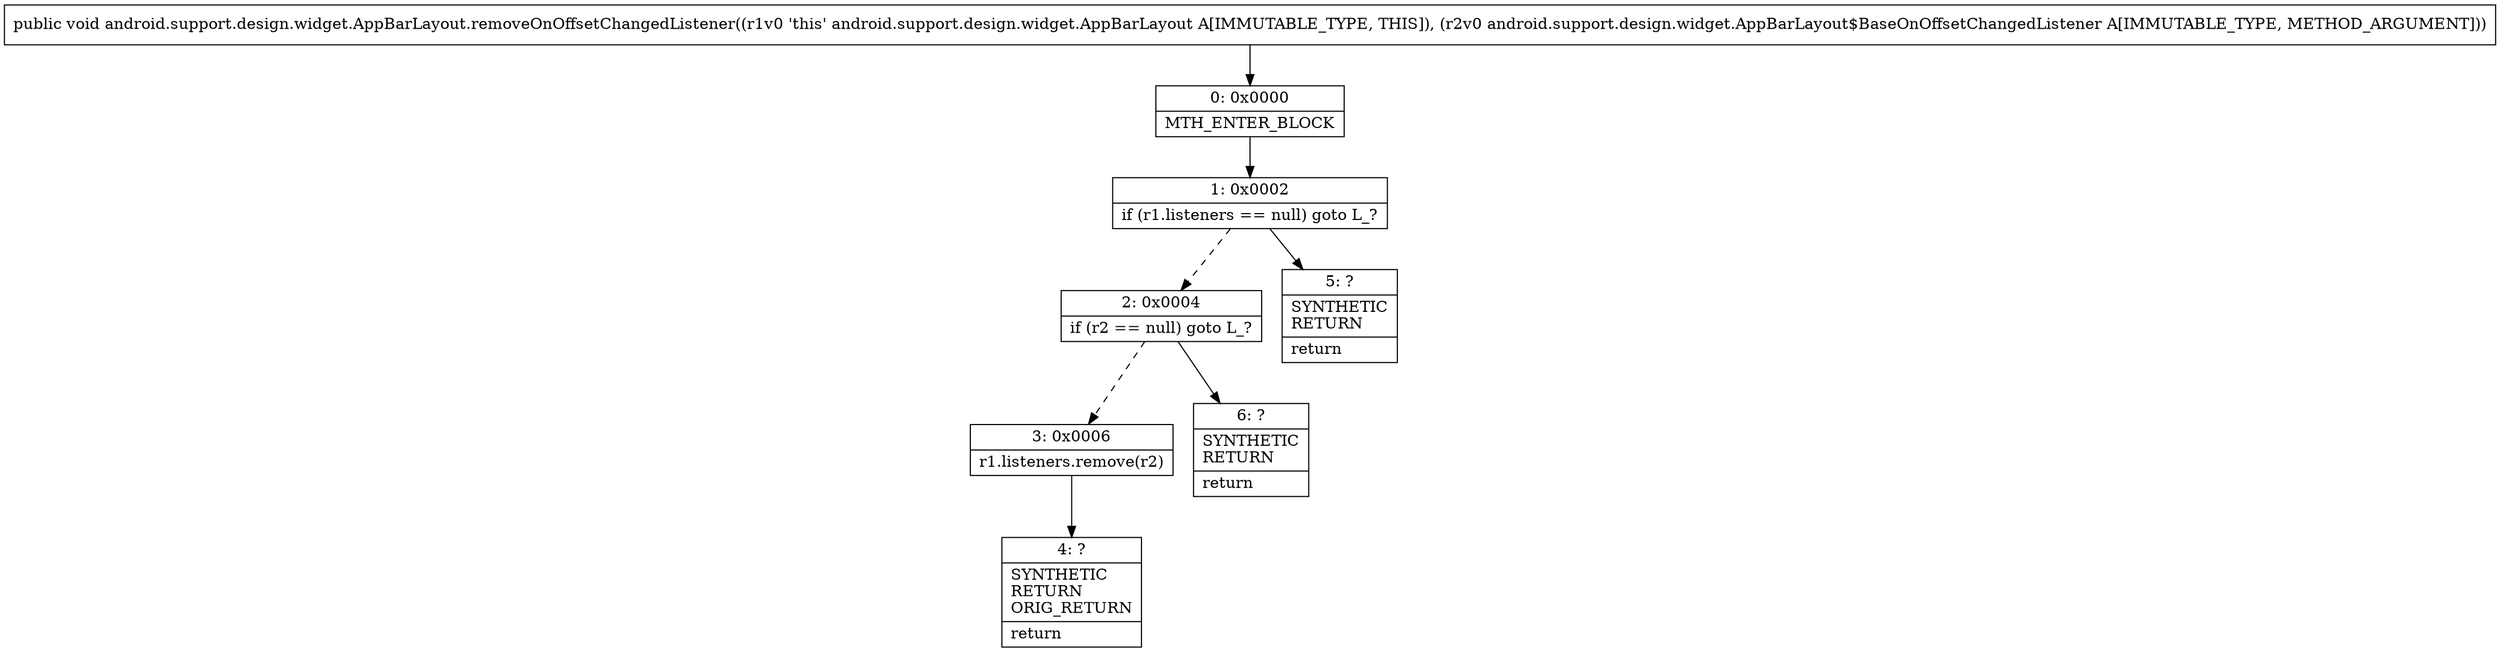 digraph "CFG forandroid.support.design.widget.AppBarLayout.removeOnOffsetChangedListener(Landroid\/support\/design\/widget\/AppBarLayout$BaseOnOffsetChangedListener;)V" {
Node_0 [shape=record,label="{0\:\ 0x0000|MTH_ENTER_BLOCK\l}"];
Node_1 [shape=record,label="{1\:\ 0x0002|if (r1.listeners == null) goto L_?\l}"];
Node_2 [shape=record,label="{2\:\ 0x0004|if (r2 == null) goto L_?\l}"];
Node_3 [shape=record,label="{3\:\ 0x0006|r1.listeners.remove(r2)\l}"];
Node_4 [shape=record,label="{4\:\ ?|SYNTHETIC\lRETURN\lORIG_RETURN\l|return\l}"];
Node_5 [shape=record,label="{5\:\ ?|SYNTHETIC\lRETURN\l|return\l}"];
Node_6 [shape=record,label="{6\:\ ?|SYNTHETIC\lRETURN\l|return\l}"];
MethodNode[shape=record,label="{public void android.support.design.widget.AppBarLayout.removeOnOffsetChangedListener((r1v0 'this' android.support.design.widget.AppBarLayout A[IMMUTABLE_TYPE, THIS]), (r2v0 android.support.design.widget.AppBarLayout$BaseOnOffsetChangedListener A[IMMUTABLE_TYPE, METHOD_ARGUMENT])) }"];
MethodNode -> Node_0;
Node_0 -> Node_1;
Node_1 -> Node_2[style=dashed];
Node_1 -> Node_5;
Node_2 -> Node_3[style=dashed];
Node_2 -> Node_6;
Node_3 -> Node_4;
}

